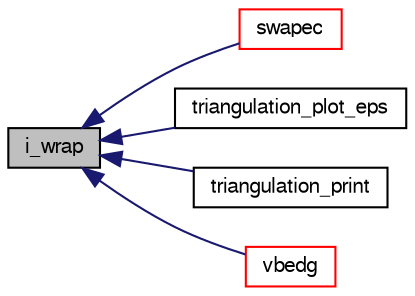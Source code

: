 digraph "i_wrap"
{
  bgcolor="transparent";
  edge [fontname="FreeSans",fontsize="10",labelfontname="FreeSans",labelfontsize="10"];
  node [fontname="FreeSans",fontsize="10",shape=record];
  rankdir="LR";
  Node448 [label="i_wrap",height=0.2,width=0.4,color="black", fillcolor="grey75", style="filled", fontcolor="black"];
  Node448 -> Node449 [dir="back",color="midnightblue",fontsize="10",style="solid",fontname="FreeSans"];
  Node449 [label="swapec",height=0.2,width=0.4,color="red",URL="$a08249.html#a8d9841a89931ae4f0e26f12076fbd241"];
  Node448 -> Node452 [dir="back",color="midnightblue",fontsize="10",style="solid",fontname="FreeSans"];
  Node452 [label="triangulation_plot_eps",height=0.2,width=0.4,color="black",URL="$a08249.html#adf84cbd396d0b48d501bcd8c3dc730a7"];
  Node448 -> Node453 [dir="back",color="midnightblue",fontsize="10",style="solid",fontname="FreeSans"];
  Node453 [label="triangulation_print",height=0.2,width=0.4,color="black",URL="$a08249.html#a7ee1a759ec5ec42ab155668bab34297d"];
  Node448 -> Node454 [dir="back",color="midnightblue",fontsize="10",style="solid",fontname="FreeSans"];
  Node454 [label="vbedg",height=0.2,width=0.4,color="red",URL="$a08249.html#a485d6ec02b7cc5657f342cd65d3770c2"];
}
